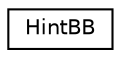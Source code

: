 digraph G
{
  edge [fontname="Helvetica",fontsize="10",labelfontname="Helvetica",labelfontsize="10"];
  node [fontname="Helvetica",fontsize="10",shape=record];
  rankdir=LR;
  Node1 [label="HintBB",height=0.2,width=0.4,color="black", fillcolor="white", style="filled",URL="$d8/df8/structHintBB.html"];
}
